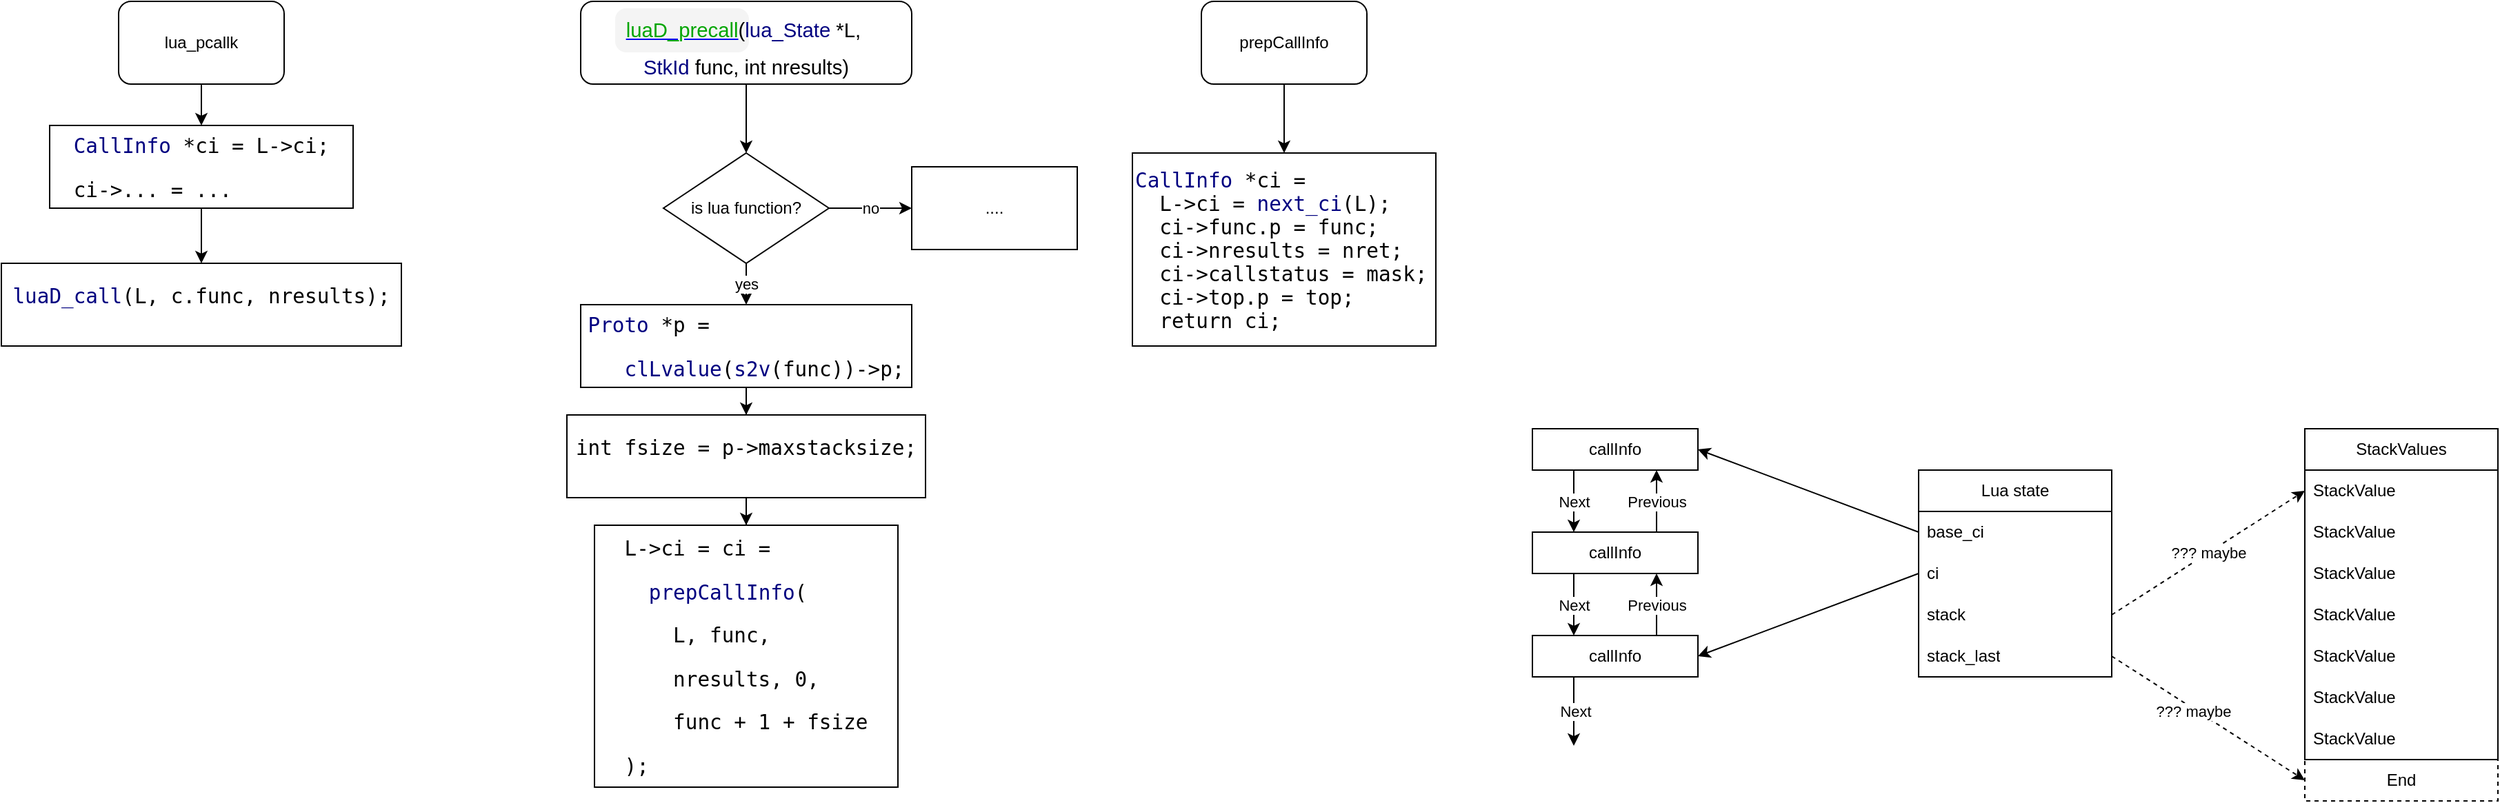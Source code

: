 <mxfile version="24.6.1" type="device">
  <diagram name="Page-1" id="mqpTz-zcbKTS6hanf7nc">
    <mxGraphModel dx="1195" dy="697" grid="1" gridSize="10" guides="1" tooltips="1" connect="1" arrows="1" fold="1" page="1" pageScale="1" pageWidth="850" pageHeight="1100" math="0" shadow="0">
      <root>
        <mxCell id="0" />
        <mxCell id="1" parent="0" />
        <mxCell id="wanFABR7839F9hnohm1--6" style="edgeStyle=orthogonalEdgeStyle;rounded=0;orthogonalLoop=1;jettySize=auto;html=1;" parent="1" source="wanFABR7839F9hnohm1--2" target="wanFABR7839F9hnohm1--4" edge="1">
          <mxGeometry relative="1" as="geometry" />
        </mxCell>
        <mxCell id="wanFABR7839F9hnohm1--2" value="lua_pcallk" style="rounded=1;whiteSpace=wrap;html=1;" parent="1" vertex="1">
          <mxGeometry x="125" y="50" width="120" height="60" as="geometry" />
        </mxCell>
        <mxCell id="wanFABR7839F9hnohm1--8" style="edgeStyle=orthogonalEdgeStyle;rounded=0;orthogonalLoop=1;jettySize=auto;html=1;" parent="1" source="wanFABR7839F9hnohm1--4" target="wanFABR7839F9hnohm1--7" edge="1">
          <mxGeometry relative="1" as="geometry" />
        </mxCell>
        <mxCell id="wanFABR7839F9hnohm1--4" value="&lt;pre style=&quot;font-size: 11pt; line-height: normal; text-align: justify;&quot;&gt;&lt;a style=&quot;text-decoration-line: none; color: rgb(0, 0, 128);&quot; href=&quot;https://www.lua.org/source/5.4/lstate.h.html#CallInfo&quot;&gt;CallInfo&lt;/a&gt; *ci = L-&amp;gt;ci;&lt;/pre&gt;&lt;pre style=&quot;font-size: 11pt; line-height: normal; text-align: justify;&quot;&gt;ci-&amp;gt;... = ...&lt;/pre&gt;" style="rounded=0;whiteSpace=wrap;html=1;" parent="1" vertex="1">
          <mxGeometry x="75" y="140" width="220" height="60" as="geometry" />
        </mxCell>
        <UserObject label="&#xa;&lt;pre style=&quot;font-size: 11pt; line-height: normal; color: rgb(0, 0, 0); font-style: normal; font-variant-ligatures: normal; font-variant-caps: normal; font-weight: 400; letter-spacing: normal; orphans: 2; text-align: justify; text-indent: 0px; text-transform: none; widows: 2; word-spacing: 0px; -webkit-text-stroke-width: 0px; text-decoration-thickness: initial; text-decoration-style: initial; text-decoration-color: initial;&quot;&gt;&lt;a style=&quot;text-decoration: none; color: rgb(0, 0, 128);&quot; href=&quot;https://www.lua.org/source/5.4/ldo.c.html#luaD_call&quot;&gt;luaD_call&lt;/a&gt;(L, c.func, nresults);&lt;/pre&gt;&#xa;&#xa;" link="&#xa;&lt;pre style=&quot;font-size: 11pt; line-height: normal; color: rgb(0, 0, 0); font-style: normal; font-variant-ligatures: normal; font-variant-caps: normal; font-weight: 400; letter-spacing: normal; orphans: 2; text-align: justify; text-indent: 0px; text-transform: none; widows: 2; word-spacing: 0px; -webkit-text-stroke-width: 0px; text-decoration-thickness: initial; text-decoration-style: initial; text-decoration-color: initial;&quot;&gt;&lt;a style=&quot;text-decoration: none; color: rgb(0, 0, 128);&quot; href=&quot;https://www.lua.org/source/5.4/ldo.c.html#luaD_call&quot;&gt;luaD_call&lt;/a&gt;(L, c.func, nresults);&lt;/pre&gt;&#xa;&#xa;" id="wanFABR7839F9hnohm1--7">
          <mxCell style="rounded=0;whiteSpace=wrap;html=1;" parent="1" vertex="1">
            <mxGeometry x="40" y="240" width="290" height="60" as="geometry" />
          </mxCell>
        </UserObject>
        <mxCell id="wanFABR7839F9hnohm1--11" style="edgeStyle=orthogonalEdgeStyle;rounded=0;orthogonalLoop=1;jettySize=auto;html=1;" parent="1" source="wanFABR7839F9hnohm1--9" target="wanFABR7839F9hnohm1--10" edge="1">
          <mxGeometry relative="1" as="geometry" />
        </mxCell>
        <mxCell id="wanFABR7839F9hnohm1--9" value="&lt;a style=&quot;font-size: 11pt; text-align: justify; background-color: rgba(240, 240, 240, 0.7); margin: -8px; padding: 8px; border-radius: 8px; outline: none; line-height: 2.5em;&quot; name=&quot;luaD_precall&quot;&gt;&lt;span style=&quot;color: rgb(0, 165, 0);&quot; class=&quot;definition&quot;&gt;luaD_precall&lt;/span&gt;&lt;/a&gt;&lt;span style=&quot;font-size: 11pt; text-align: justify; background-color: initial;&quot;&gt;(&lt;/span&gt;&lt;a style=&quot;background-color: initial; font-size: 11pt; text-align: justify; text-decoration-line: none; color: rgb(0, 0, 128);&quot; href=&quot;https://www.lua.org/source/5.4/lstate.h.html#lua_State&quot;&gt;lua_State&lt;/a&gt;&lt;span style=&quot;background-color: initial; font-size: 11pt; text-align: justify;&quot;&gt; *L,&amp;nbsp;&lt;/span&gt;&lt;div&gt;&lt;a style=&quot;font-size: 11pt; text-align: justify; background-color: initial; text-decoration-line: none; color: rgb(0, 0, 128);&quot; href=&quot;https://www.lua.org/source/5.4/lobject.h.html#StkId&quot;&gt;StkId&lt;/a&gt;&lt;span style=&quot;font-size: 11pt; text-align: justify; background-color: initial;&quot;&gt; func, int&amp;nbsp;&lt;/span&gt;&lt;span style=&quot;background-color: initial; font-size: 11pt; text-align: justify;&quot;&gt;nresults&lt;/span&gt;&lt;span style=&quot;background-color: initial; font-size: 11pt; text-align: justify;&quot;&gt;)&lt;/span&gt;&lt;/div&gt;" style="rounded=1;whiteSpace=wrap;html=1;" parent="1" vertex="1">
          <mxGeometry x="460" y="50" width="240" height="60" as="geometry" />
        </mxCell>
        <mxCell id="wanFABR7839F9hnohm1--12" value="no" style="edgeStyle=orthogonalEdgeStyle;rounded=0;orthogonalLoop=1;jettySize=auto;html=1;exitX=1;exitY=0.5;exitDx=0;exitDy=0;entryX=0;entryY=0.5;entryDx=0;entryDy=0;" parent="1" source="wanFABR7839F9hnohm1--10" target="wanFABR7839F9hnohm1--13" edge="1">
          <mxGeometry relative="1" as="geometry">
            <mxPoint x="700" y="199.667" as="targetPoint" />
          </mxGeometry>
        </mxCell>
        <mxCell id="wanFABR7839F9hnohm1--22" value="yes" style="edgeStyle=orthogonalEdgeStyle;rounded=0;orthogonalLoop=1;jettySize=auto;html=1;" parent="1" source="wanFABR7839F9hnohm1--10" target="wanFABR7839F9hnohm1--21" edge="1">
          <mxGeometry relative="1" as="geometry" />
        </mxCell>
        <mxCell id="wanFABR7839F9hnohm1--10" value="is lua function?" style="rhombus;whiteSpace=wrap;html=1;" parent="1" vertex="1">
          <mxGeometry x="520" y="160" width="120" height="80" as="geometry" />
        </mxCell>
        <mxCell id="wanFABR7839F9hnohm1--13" value="...." style="rounded=0;whiteSpace=wrap;html=1;" parent="1" vertex="1">
          <mxGeometry x="700" y="170" width="120" height="60" as="geometry" />
        </mxCell>
        <mxCell id="wanFABR7839F9hnohm1--16" value="&lt;pre style=&quot;font-size: 11pt; line-height: normal; text-align: justify;&quot;&gt;L-&amp;gt;ci = ci = &lt;/pre&gt;&lt;pre style=&quot;font-size: 11pt; line-height: normal; text-align: justify;&quot;&gt;  &lt;a style=&quot;text-decoration-line: none; color: rgb(0, 0, 128);&quot; href=&quot;https://www.lua.org/source/5.4/ldo.c.html#prepCallInfo&quot;&gt;prepCallInfo&lt;/a&gt;(&lt;/pre&gt;&lt;pre style=&quot;font-size: 11pt; line-height: normal; text-align: justify;&quot;&gt;    L, func, &lt;/pre&gt;&lt;pre style=&quot;font-size: 11pt; line-height: normal; text-align: justify;&quot;&gt;    nresults, 0, &lt;/pre&gt;&lt;pre style=&quot;font-size: 11pt; line-height: normal; text-align: justify;&quot;&gt;    func + 1 + fsize&lt;/pre&gt;&lt;pre style=&quot;font-size: 11pt; line-height: normal; text-align: justify;&quot;&gt;);&lt;/pre&gt;" style="rounded=0;whiteSpace=wrap;html=1;" parent="1" vertex="1">
          <mxGeometry x="470" y="430" width="220" height="190" as="geometry" />
        </mxCell>
        <mxCell id="wanFABR7839F9hnohm1--24" style="edgeStyle=orthogonalEdgeStyle;rounded=0;orthogonalLoop=1;jettySize=auto;html=1;" parent="1" source="wanFABR7839F9hnohm1--19" target="wanFABR7839F9hnohm1--16" edge="1">
          <mxGeometry relative="1" as="geometry" />
        </mxCell>
        <mxCell id="wanFABR7839F9hnohm1--19" value="&#xa;&lt;pre style=&quot;font-size: 11pt; line-height: normal; color: rgb(0, 0, 0); font-style: normal; font-variant-ligatures: normal; font-variant-caps: normal; font-weight: 400; letter-spacing: normal; orphans: 2; text-align: justify; text-indent: 0px; text-transform: none; widows: 2; word-spacing: 0px; -webkit-text-stroke-width: 0px; text-decoration-thickness: initial; text-decoration-style: initial; text-decoration-color: initial;&quot;&gt;int fsize = p-&amp;gt;maxstacksize;&lt;/pre&gt;&#xa;&#xa;" style="rounded=0;whiteSpace=wrap;html=1;" parent="1" vertex="1">
          <mxGeometry x="450" y="350" width="260" height="60" as="geometry" />
        </mxCell>
        <mxCell id="wanFABR7839F9hnohm1--23" style="edgeStyle=orthogonalEdgeStyle;rounded=0;orthogonalLoop=1;jettySize=auto;html=1;" parent="1" source="wanFABR7839F9hnohm1--21" target="wanFABR7839F9hnohm1--19" edge="1">
          <mxGeometry relative="1" as="geometry" />
        </mxCell>
        <UserObject label="&lt;br&gt;&lt;pre style=&quot;font-size: 11pt; line-height: normal; color: rgb(0, 0, 0); font-style: normal; font-variant-ligatures: normal; font-variant-caps: normal; font-weight: 400; letter-spacing: normal; orphans: 2; text-align: justify; text-indent: 0px; text-transform: none; widows: 2; word-spacing: 0px; -webkit-text-stroke-width: 0px; text-decoration-thickness: initial; text-decoration-style: initial; text-decoration-color: initial;&quot;&gt;&lt;a style=&quot;text-decoration: none; color: rgb(0, 0, 128);&quot; href=&quot;https://www.lua.org/source/5.4/lobject.h.html#Proto&quot;&gt;Proto&lt;/a&gt; *p =&lt;/pre&gt;&lt;pre style=&quot;font-size: 11pt; line-height: normal; color: rgb(0, 0, 0); font-style: normal; font-variant-ligatures: normal; font-variant-caps: normal; font-weight: 400; letter-spacing: normal; orphans: 2; text-align: justify; text-indent: 0px; text-transform: none; widows: 2; word-spacing: 0px; -webkit-text-stroke-width: 0px; text-decoration-thickness: initial; text-decoration-style: initial; text-decoration-color: initial;&quot;&gt;   &lt;a style=&quot;text-decoration: none; color: rgb(0, 0, 128);&quot; href=&quot;https://www.lua.org/source/5.4/lobject.h.html#clLvalue&quot;&gt;clLvalue&lt;/a&gt;(&lt;a style=&quot;text-decoration: none; color: rgb(0, 0, 128);&quot; href=&quot;https://www.lua.org/source/5.4/lobject.h.html#s2v&quot;&gt;s2v&lt;/a&gt;(func))-&amp;gt;p;&lt;/pre&gt;&lt;div&gt;&lt;br/&gt;&lt;/div&gt;" link="&#xa;&lt;pre style=&quot;font-size: 11pt; line-height: normal; color: rgb(0, 0, 0); font-style: normal; font-variant-ligatures: normal; font-variant-caps: normal; font-weight: 400; letter-spacing: normal; orphans: 2; text-align: justify; text-indent: 0px; text-transform: none; widows: 2; word-spacing: 0px; -webkit-text-stroke-width: 0px; text-decoration-thickness: initial; text-decoration-style: initial; text-decoration-color: initial;&quot;&gt;&lt;a style=&quot;text-decoration: none; color: rgb(0, 0, 128);&quot; href=&quot;https://www.lua.org/source/5.4/lobject.h.html#Proto&quot;&gt;Proto&lt;/a&gt; *p = &lt;a style=&quot;text-decoration: none; color: rgb(0, 0, 128);&quot; href=&quot;https://www.lua.org/source/5.4/lobject.h.html#clLvalue&quot;&gt;clLvalue&lt;/a&gt;(&lt;a style=&quot;text-decoration: none; color: rgb(0, 0, 128);&quot; href=&quot;https://www.lua.org/source/5.4/lobject.h.html#s2v&quot;&gt;s2v&lt;/a&gt;(func))-&amp;gt;p;&lt;/pre&gt;&#xa;&#xa;" id="wanFABR7839F9hnohm1--21">
          <mxCell style="rounded=0;whiteSpace=wrap;html=1;" parent="1" vertex="1">
            <mxGeometry x="460" y="270" width="240" height="60" as="geometry" />
          </mxCell>
        </UserObject>
        <mxCell id="wanFABR7839F9hnohm1--28" style="edgeStyle=orthogonalEdgeStyle;rounded=0;orthogonalLoop=1;jettySize=auto;html=1;" parent="1" source="wanFABR7839F9hnohm1--25" target="wanFABR7839F9hnohm1--27" edge="1">
          <mxGeometry relative="1" as="geometry" />
        </mxCell>
        <mxCell id="wanFABR7839F9hnohm1--25" value="prepCallInfo" style="rounded=1;whiteSpace=wrap;html=1;" parent="1" vertex="1">
          <mxGeometry x="910" y="50" width="120" height="60" as="geometry" />
        </mxCell>
        <UserObject label="&lt;pre style=&quot;font-size: 11pt; line-height: normal;&quot;&gt;&lt;a href=&quot;https://www.lua.org/source/5.4/lstate.h.html#CallInfo&quot; style=&quot;text-decoration-line: none; color: rgb(0, 0, 128);&quot;&gt;CallInfo&lt;/a&gt; *ci = &lt;br&gt;  L-&amp;gt;ci = &lt;a href=&quot;https://www.lua.org/source/5.4/ldo.c.html#next_ci&quot; style=&quot;text-decoration-line: none; color: rgb(0, 0, 128);&quot;&gt;next_ci&lt;/a&gt;(L);&lt;br&gt;  ci-&amp;gt;func.p = func;&lt;br&gt;  ci-&amp;gt;nresults = nret;&lt;br&gt;  ci-&amp;gt;callstatus = mask;&lt;br&gt;  ci-&amp;gt;top.p = top;&lt;br&gt;  return ci;&lt;/pre&gt;" link="&#xa;&lt;pre style=&quot;font-size: 11pt; line-height: normal; color: rgb(0, 0, 0); font-style: normal; font-variant-ligatures: normal; font-variant-caps: normal; font-weight: 400; letter-spacing: normal; orphans: 2; text-align: justify; text-indent: 0px; text-transform: none; widows: 2; word-spacing: 0px; -webkit-text-stroke-width: 0px; text-decoration-thickness: initial; text-decoration-style: initial; text-decoration-color: initial;&quot;&gt;&lt;a style=&quot;text-decoration: none; color: rgb(0, 0, 128);&quot; href=&quot;https://www.lua.org/source/5.4/lstate.h.html#CallInfo&quot;&gt;CallInfo&lt;/a&gt; *ci = L-&amp;gt;ci = &lt;a style=&quot;text-decoration: none; color: rgb(0, 0, 128);&quot; href=&quot;https://www.lua.org/source/5.4/ldo.c.html#next_ci&quot;&gt;next_ci&lt;/a&gt;(L);  /* new frame */&#xa;  ci-&amp;gt;func.p = func;&#xa;  ci-&amp;gt;nresults = nret;&#xa;  ci-&amp;gt;callstatus = mask;&#xa;  ci-&amp;gt;top.p = top;&#xa;  return ci;&lt;/pre&gt;&#xa;&#xa;" id="wanFABR7839F9hnohm1--27">
          <mxCell style="rounded=0;whiteSpace=wrap;html=1;align=left;" parent="1" vertex="1">
            <mxGeometry x="860" y="160" width="220" height="140" as="geometry" />
          </mxCell>
        </UserObject>
        <mxCell id="wanFABR7839F9hnohm1--33" value="Next" style="edgeStyle=orthogonalEdgeStyle;rounded=0;orthogonalLoop=1;jettySize=auto;html=1;exitX=0.25;exitY=1;exitDx=0;exitDy=0;entryX=0.25;entryY=0;entryDx=0;entryDy=0;" parent="1" source="wanFABR7839F9hnohm1--31" target="wanFABR7839F9hnohm1--32" edge="1">
          <mxGeometry relative="1" as="geometry" />
        </mxCell>
        <mxCell id="wanFABR7839F9hnohm1--31" value="callInfo" style="rounded=0;whiteSpace=wrap;html=1;" parent="1" vertex="1">
          <mxGeometry x="1150" y="360" width="120" height="30" as="geometry" />
        </mxCell>
        <mxCell id="wanFABR7839F9hnohm1--35" value="Previous" style="edgeStyle=orthogonalEdgeStyle;rounded=0;orthogonalLoop=1;jettySize=auto;html=1;exitX=0.75;exitY=0;exitDx=0;exitDy=0;entryX=0.75;entryY=1;entryDx=0;entryDy=0;" parent="1" source="wanFABR7839F9hnohm1--32" target="wanFABR7839F9hnohm1--31" edge="1">
          <mxGeometry relative="1" as="geometry" />
        </mxCell>
        <mxCell id="wanFABR7839F9hnohm1--37" value="Next" style="edgeStyle=orthogonalEdgeStyle;rounded=0;orthogonalLoop=1;jettySize=auto;html=1;exitX=0.25;exitY=1;exitDx=0;exitDy=0;entryX=0.25;entryY=0;entryDx=0;entryDy=0;" parent="1" source="wanFABR7839F9hnohm1--32" target="wanFABR7839F9hnohm1--36" edge="1">
          <mxGeometry relative="1" as="geometry" />
        </mxCell>
        <mxCell id="wanFABR7839F9hnohm1--32" value="callInfo" style="rounded=0;whiteSpace=wrap;html=1;" parent="1" vertex="1">
          <mxGeometry x="1150" y="435" width="120" height="30" as="geometry" />
        </mxCell>
        <mxCell id="wanFABR7839F9hnohm1--38" value="Previous" style="edgeStyle=orthogonalEdgeStyle;rounded=0;orthogonalLoop=1;jettySize=auto;html=1;exitX=0.75;exitY=0;exitDx=0;exitDy=0;entryX=0.75;entryY=1;entryDx=0;entryDy=0;" parent="1" source="wanFABR7839F9hnohm1--36" target="wanFABR7839F9hnohm1--32" edge="1">
          <mxGeometry relative="1" as="geometry" />
        </mxCell>
        <mxCell id="wanFABR7839F9hnohm1--39" value="Next" style="edgeStyle=orthogonalEdgeStyle;rounded=0;orthogonalLoop=1;jettySize=auto;html=1;exitX=0.25;exitY=1;exitDx=0;exitDy=0;" parent="1" source="wanFABR7839F9hnohm1--36" edge="1">
          <mxGeometry relative="1" as="geometry">
            <mxPoint x="1180" y="590" as="targetPoint" />
          </mxGeometry>
        </mxCell>
        <mxCell id="wanFABR7839F9hnohm1--36" value="callInfo" style="rounded=0;whiteSpace=wrap;html=1;" parent="1" vertex="1">
          <mxGeometry x="1150" y="510" width="120" height="30" as="geometry" />
        </mxCell>
        <mxCell id="wanFABR7839F9hnohm1--42" value="Lua state" style="swimlane;fontStyle=0;childLayout=stackLayout;horizontal=1;startSize=30;horizontalStack=0;resizeParent=1;resizeParentMax=0;resizeLast=0;collapsible=1;marginBottom=0;whiteSpace=wrap;html=1;" parent="1" vertex="1">
          <mxGeometry x="1430" y="390" width="140" height="150" as="geometry" />
        </mxCell>
        <mxCell id="wanFABR7839F9hnohm1--44" value="base_ci" style="text;strokeColor=none;fillColor=none;align=left;verticalAlign=middle;spacingLeft=4;spacingRight=4;overflow=hidden;points=[[0,0.5],[1,0.5]];portConstraint=eastwest;rotatable=0;whiteSpace=wrap;html=1;" parent="wanFABR7839F9hnohm1--42" vertex="1">
          <mxGeometry y="30" width="140" height="30" as="geometry" />
        </mxCell>
        <mxCell id="wanFABR7839F9hnohm1--43" value="ci" style="text;strokeColor=none;fillColor=none;align=left;verticalAlign=middle;spacingLeft=4;spacingRight=4;overflow=hidden;points=[[0,0.5],[1,0.5]];portConstraint=eastwest;rotatable=0;whiteSpace=wrap;html=1;" parent="wanFABR7839F9hnohm1--42" vertex="1">
          <mxGeometry y="60" width="140" height="30" as="geometry" />
        </mxCell>
        <mxCell id="wanFABR7839F9hnohm1--45" value="stack" style="text;strokeColor=none;fillColor=none;align=left;verticalAlign=middle;spacingLeft=4;spacingRight=4;overflow=hidden;points=[[0,0.5],[1,0.5]];portConstraint=eastwest;rotatable=0;whiteSpace=wrap;html=1;" parent="wanFABR7839F9hnohm1--42" vertex="1">
          <mxGeometry y="90" width="140" height="30" as="geometry" />
        </mxCell>
        <mxCell id="wanFABR7839F9hnohm1--61" value="stack_last" style="text;strokeColor=none;fillColor=none;align=left;verticalAlign=middle;spacingLeft=4;spacingRight=4;overflow=hidden;points=[[0,0.5],[1,0.5]];portConstraint=eastwest;rotatable=0;whiteSpace=wrap;html=1;" parent="wanFABR7839F9hnohm1--42" vertex="1">
          <mxGeometry y="120" width="140" height="30" as="geometry" />
        </mxCell>
        <mxCell id="wanFABR7839F9hnohm1--46" style="rounded=0;orthogonalLoop=1;jettySize=auto;html=1;exitX=0;exitY=0.5;exitDx=0;exitDy=0;entryX=1;entryY=0.5;entryDx=0;entryDy=0;" parent="1" source="wanFABR7839F9hnohm1--43" target="wanFABR7839F9hnohm1--36" edge="1">
          <mxGeometry relative="1" as="geometry" />
        </mxCell>
        <mxCell id="wanFABR7839F9hnohm1--47" style="rounded=0;orthogonalLoop=1;jettySize=auto;html=1;exitX=0;exitY=0.5;exitDx=0;exitDy=0;entryX=1;entryY=0.5;entryDx=0;entryDy=0;" parent="1" source="wanFABR7839F9hnohm1--44" target="wanFABR7839F9hnohm1--31" edge="1">
          <mxGeometry relative="1" as="geometry" />
        </mxCell>
        <mxCell id="wanFABR7839F9hnohm1--49" value="StackValues" style="swimlane;fontStyle=0;childLayout=stackLayout;horizontal=1;startSize=30;horizontalStack=0;resizeParent=1;resizeParentMax=0;resizeLast=0;collapsible=1;marginBottom=0;whiteSpace=wrap;html=1;" parent="1" vertex="1">
          <mxGeometry x="1710" y="360" width="140" height="240" as="geometry" />
        </mxCell>
        <mxCell id="wanFABR7839F9hnohm1--50" value="StackValue" style="text;strokeColor=none;fillColor=none;align=left;verticalAlign=middle;spacingLeft=4;spacingRight=4;overflow=hidden;points=[[0,0.5],[1,0.5]];portConstraint=eastwest;rotatable=0;whiteSpace=wrap;html=1;" parent="wanFABR7839F9hnohm1--49" vertex="1">
          <mxGeometry y="30" width="140" height="30" as="geometry" />
        </mxCell>
        <mxCell id="wanFABR7839F9hnohm1--51" value="StackValue" style="text;strokeColor=none;fillColor=none;align=left;verticalAlign=middle;spacingLeft=4;spacingRight=4;overflow=hidden;points=[[0,0.5],[1,0.5]];portConstraint=eastwest;rotatable=0;whiteSpace=wrap;html=1;" parent="wanFABR7839F9hnohm1--49" vertex="1">
          <mxGeometry y="60" width="140" height="30" as="geometry" />
        </mxCell>
        <mxCell id="wanFABR7839F9hnohm1--52" value="StackValue" style="text;strokeColor=none;fillColor=none;align=left;verticalAlign=middle;spacingLeft=4;spacingRight=4;overflow=hidden;points=[[0,0.5],[1,0.5]];portConstraint=eastwest;rotatable=0;whiteSpace=wrap;html=1;" parent="wanFABR7839F9hnohm1--49" vertex="1">
          <mxGeometry y="90" width="140" height="30" as="geometry" />
        </mxCell>
        <mxCell id="wanFABR7839F9hnohm1--53" value="StackValue" style="text;strokeColor=none;fillColor=none;align=left;verticalAlign=middle;spacingLeft=4;spacingRight=4;overflow=hidden;points=[[0,0.5],[1,0.5]];portConstraint=eastwest;rotatable=0;whiteSpace=wrap;html=1;" parent="wanFABR7839F9hnohm1--49" vertex="1">
          <mxGeometry y="120" width="140" height="30" as="geometry" />
        </mxCell>
        <mxCell id="wanFABR7839F9hnohm1--59" value="StackValue" style="text;strokeColor=none;fillColor=none;align=left;verticalAlign=middle;spacingLeft=4;spacingRight=4;overflow=hidden;points=[[0,0.5],[1,0.5]];portConstraint=eastwest;rotatable=0;whiteSpace=wrap;html=1;" parent="wanFABR7839F9hnohm1--49" vertex="1">
          <mxGeometry y="150" width="140" height="30" as="geometry" />
        </mxCell>
        <mxCell id="wanFABR7839F9hnohm1--62" value="StackValue" style="text;strokeColor=none;fillColor=none;align=left;verticalAlign=middle;spacingLeft=4;spacingRight=4;overflow=hidden;points=[[0,0.5],[1,0.5]];portConstraint=eastwest;rotatable=0;whiteSpace=wrap;html=1;" parent="wanFABR7839F9hnohm1--49" vertex="1">
          <mxGeometry y="180" width="140" height="30" as="geometry" />
        </mxCell>
        <mxCell id="wanFABR7839F9hnohm1--63" value="StackValue" style="text;strokeColor=none;fillColor=none;align=left;verticalAlign=middle;spacingLeft=4;spacingRight=4;overflow=hidden;points=[[0,0.5],[1,0.5]];portConstraint=eastwest;rotatable=0;whiteSpace=wrap;html=1;" parent="wanFABR7839F9hnohm1--49" vertex="1">
          <mxGeometry y="210" width="140" height="30" as="geometry" />
        </mxCell>
        <mxCell id="wanFABR7839F9hnohm1--60" value="??? maybe" style="rounded=0;orthogonalLoop=1;jettySize=auto;html=1;exitX=1;exitY=0.5;exitDx=0;exitDy=0;entryX=0;entryY=0.5;entryDx=0;entryDy=0;dashed=1;" parent="1" source="wanFABR7839F9hnohm1--45" target="wanFABR7839F9hnohm1--50" edge="1">
          <mxGeometry relative="1" as="geometry" />
        </mxCell>
        <mxCell id="wanFABR7839F9hnohm1--65" value="End" style="rounded=0;whiteSpace=wrap;html=1;fillColor=none;dashed=1;" parent="1" vertex="1">
          <mxGeometry x="1710" y="600" width="140" height="30" as="geometry" />
        </mxCell>
        <mxCell id="wanFABR7839F9hnohm1--66" style="rounded=0;orthogonalLoop=1;jettySize=auto;html=1;exitX=1;exitY=0.5;exitDx=0;exitDy=0;entryX=0;entryY=0.5;entryDx=0;entryDy=0;dashed=1;" parent="1" source="wanFABR7839F9hnohm1--61" target="wanFABR7839F9hnohm1--65" edge="1">
          <mxGeometry relative="1" as="geometry" />
        </mxCell>
        <mxCell id="wanFABR7839F9hnohm1--67" value="??? maybe" style="edgeLabel;html=1;align=center;verticalAlign=middle;resizable=0;points=[];" parent="wanFABR7839F9hnohm1--66" vertex="1" connectable="0">
          <mxGeometry x="-0.147" y="-2" relative="1" as="geometry">
            <mxPoint as="offset" />
          </mxGeometry>
        </mxCell>
      </root>
    </mxGraphModel>
  </diagram>
</mxfile>
